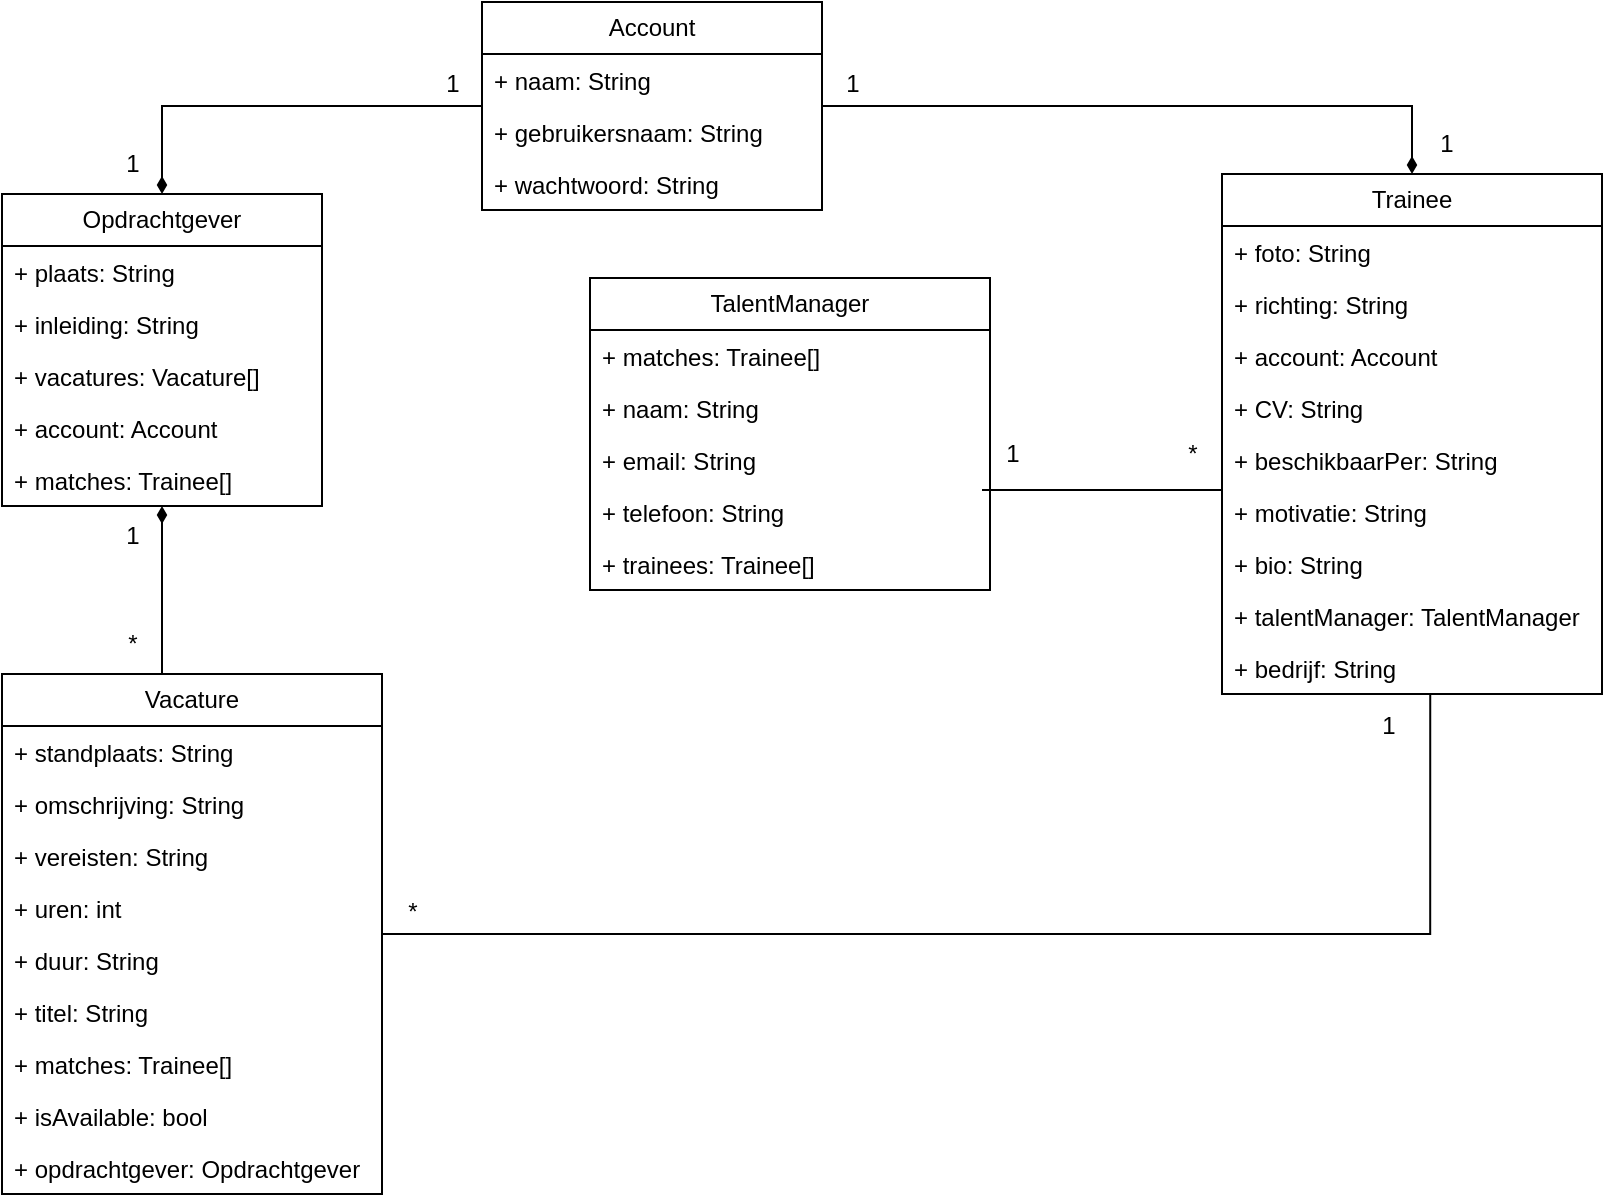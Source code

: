 <mxfile version="22.0.3" type="device">
  <diagram id="C5RBs43oDa-KdzZeNtuy" name="Team 1">
    <mxGraphModel dx="874" dy="583" grid="1" gridSize="10" guides="1" tooltips="1" connect="1" arrows="1" fold="1" page="1" pageScale="1.25" pageWidth="827" pageHeight="1169" math="0" shadow="0">
      <root>
        <mxCell id="WIyWlLk6GJQsqaUBKTNV-0" />
        <mxCell id="WIyWlLk6GJQsqaUBKTNV-1" parent="WIyWlLk6GJQsqaUBKTNV-0" />
        <mxCell id="yYezuwwzbi0cVLHB16FC-90" style="edgeStyle=orthogonalEdgeStyle;rounded=0;orthogonalLoop=1;jettySize=auto;html=1;startArrow=diamondThin;startFill=1;endArrow=none;endFill=0;" parent="WIyWlLk6GJQsqaUBKTNV-1" source="yYezuwwzbi0cVLHB16FC-20" target="yYezuwwzbi0cVLHB16FC-48" edge="1">
          <mxGeometry relative="1" as="geometry">
            <Array as="points">
              <mxPoint x="719" y="62" />
            </Array>
          </mxGeometry>
        </mxCell>
        <mxCell id="yYezuwwzbi0cVLHB16FC-20" value="Trainee" style="swimlane;fontStyle=0;childLayout=stackLayout;horizontal=1;startSize=26;fillColor=none;horizontalStack=0;resizeParent=1;resizeParentMax=0;resizeLast=0;collapsible=1;marginBottom=0;whiteSpace=wrap;html=1;" parent="WIyWlLk6GJQsqaUBKTNV-1" vertex="1">
          <mxGeometry x="624" y="96" width="190" height="260" as="geometry" />
        </mxCell>
        <mxCell id="yYezuwwzbi0cVLHB16FC-22" value="+ foto: String" style="text;strokeColor=none;fillColor=none;align=left;verticalAlign=top;spacingLeft=4;spacingRight=4;overflow=hidden;rotatable=0;points=[[0,0.5],[1,0.5]];portConstraint=eastwest;whiteSpace=wrap;html=1;" parent="yYezuwwzbi0cVLHB16FC-20" vertex="1">
          <mxGeometry y="26" width="190" height="26" as="geometry" />
        </mxCell>
        <mxCell id="yYezuwwzbi0cVLHB16FC-23" value="+ richting: String" style="text;strokeColor=none;fillColor=none;align=left;verticalAlign=top;spacingLeft=4;spacingRight=4;overflow=hidden;rotatable=0;points=[[0,0.5],[1,0.5]];portConstraint=eastwest;whiteSpace=wrap;html=1;" parent="yYezuwwzbi0cVLHB16FC-20" vertex="1">
          <mxGeometry y="52" width="190" height="26" as="geometry" />
        </mxCell>
        <mxCell id="yYezuwwzbi0cVLHB16FC-52" value="+ account: Account" style="text;strokeColor=none;fillColor=none;align=left;verticalAlign=top;spacingLeft=4;spacingRight=4;overflow=hidden;rotatable=0;points=[[0,0.5],[1,0.5]];portConstraint=eastwest;whiteSpace=wrap;html=1;" parent="yYezuwwzbi0cVLHB16FC-20" vertex="1">
          <mxGeometry y="78" width="190" height="26" as="geometry" />
        </mxCell>
        <mxCell id="yYezuwwzbi0cVLHB16FC-53" value="+ CV: String" style="text;strokeColor=none;fillColor=none;align=left;verticalAlign=top;spacingLeft=4;spacingRight=4;overflow=hidden;rotatable=0;points=[[0,0.5],[1,0.5]];portConstraint=eastwest;whiteSpace=wrap;html=1;" parent="yYezuwwzbi0cVLHB16FC-20" vertex="1">
          <mxGeometry y="104" width="190" height="26" as="geometry" />
        </mxCell>
        <mxCell id="yYezuwwzbi0cVLHB16FC-68" value="+ beschikbaarPer: String" style="text;strokeColor=none;fillColor=none;align=left;verticalAlign=top;spacingLeft=4;spacingRight=4;overflow=hidden;rotatable=0;points=[[0,0.5],[1,0.5]];portConstraint=eastwest;whiteSpace=wrap;html=1;" parent="yYezuwwzbi0cVLHB16FC-20" vertex="1">
          <mxGeometry y="130" width="190" height="26" as="geometry" />
        </mxCell>
        <mxCell id="XlJKzuzdLZNB_Ts6_cb8-73" value="+ motivatie: String" style="text;strokeColor=none;fillColor=none;align=left;verticalAlign=top;spacingLeft=4;spacingRight=4;overflow=hidden;rotatable=0;points=[[0,0.5],[1,0.5]];portConstraint=eastwest;whiteSpace=wrap;html=1;" parent="yYezuwwzbi0cVLHB16FC-20" vertex="1">
          <mxGeometry y="156" width="190" height="26" as="geometry" />
        </mxCell>
        <mxCell id="XlJKzuzdLZNB_Ts6_cb8-83" value="+ bio: String" style="text;strokeColor=none;fillColor=none;align=left;verticalAlign=top;spacingLeft=4;spacingRight=4;overflow=hidden;rotatable=0;points=[[0,0.5],[1,0.5]];portConstraint=eastwest;whiteSpace=wrap;html=1;" parent="yYezuwwzbi0cVLHB16FC-20" vertex="1">
          <mxGeometry y="182" width="190" height="26" as="geometry" />
        </mxCell>
        <mxCell id="XlJKzuzdLZNB_Ts6_cb8-90" value="+ talentManager: TalentManager" style="text;strokeColor=none;fillColor=none;align=left;verticalAlign=top;spacingLeft=4;spacingRight=4;overflow=hidden;rotatable=0;points=[[0,0.5],[1,0.5]];portConstraint=eastwest;whiteSpace=wrap;html=1;" parent="yYezuwwzbi0cVLHB16FC-20" vertex="1">
          <mxGeometry y="208" width="190" height="26" as="geometry" />
        </mxCell>
        <mxCell id="XlJKzuzdLZNB_Ts6_cb8-98" value="+ bedrijf: String" style="text;strokeColor=none;fillColor=none;align=left;verticalAlign=top;spacingLeft=4;spacingRight=4;overflow=hidden;rotatable=0;points=[[0,0.5],[1,0.5]];portConstraint=eastwest;whiteSpace=wrap;html=1;" parent="yYezuwwzbi0cVLHB16FC-20" vertex="1">
          <mxGeometry y="234" width="190" height="26" as="geometry" />
        </mxCell>
        <mxCell id="yYezuwwzbi0cVLHB16FC-89" style="edgeStyle=orthogonalEdgeStyle;rounded=0;orthogonalLoop=1;jettySize=auto;html=1;startArrow=diamondThin;startFill=1;endArrow=none;endFill=0;" parent="WIyWlLk6GJQsqaUBKTNV-1" source="yYezuwwzbi0cVLHB16FC-24" target="yYezuwwzbi0cVLHB16FC-48" edge="1">
          <mxGeometry relative="1" as="geometry">
            <Array as="points">
              <mxPoint x="94" y="62" />
            </Array>
          </mxGeometry>
        </mxCell>
        <mxCell id="XlJKzuzdLZNB_Ts6_cb8-100" style="edgeStyle=orthogonalEdgeStyle;rounded=0;orthogonalLoop=1;jettySize=auto;html=1;startArrow=diamondThin;startFill=1;endArrow=none;endFill=0;" parent="WIyWlLk6GJQsqaUBKTNV-1" source="yYezuwwzbi0cVLHB16FC-24" target="yYezuwwzbi0cVLHB16FC-40" edge="1">
          <mxGeometry relative="1" as="geometry">
            <Array as="points">
              <mxPoint x="94" y="326" />
              <mxPoint x="94" y="326" />
            </Array>
          </mxGeometry>
        </mxCell>
        <mxCell id="yYezuwwzbi0cVLHB16FC-24" value="Opdrachtgever" style="swimlane;fontStyle=0;childLayout=stackLayout;horizontal=1;startSize=26;fillColor=none;horizontalStack=0;resizeParent=1;resizeParentMax=0;resizeLast=0;collapsible=1;marginBottom=0;whiteSpace=wrap;html=1;" parent="WIyWlLk6GJQsqaUBKTNV-1" vertex="1">
          <mxGeometry x="14" y="106" width="160" height="156" as="geometry" />
        </mxCell>
        <mxCell id="yYezuwwzbi0cVLHB16FC-25" value="+ plaats: String" style="text;strokeColor=none;fillColor=none;align=left;verticalAlign=top;spacingLeft=4;spacingRight=4;overflow=hidden;rotatable=0;points=[[0,0.5],[1,0.5]];portConstraint=eastwest;whiteSpace=wrap;html=1;" parent="yYezuwwzbi0cVLHB16FC-24" vertex="1">
          <mxGeometry y="26" width="160" height="26" as="geometry" />
        </mxCell>
        <mxCell id="yYezuwwzbi0cVLHB16FC-27" value="+ inleiding: String" style="text;strokeColor=none;fillColor=none;align=left;verticalAlign=top;spacingLeft=4;spacingRight=4;overflow=hidden;rotatable=0;points=[[0,0.5],[1,0.5]];portConstraint=eastwest;whiteSpace=wrap;html=1;" parent="yYezuwwzbi0cVLHB16FC-24" vertex="1">
          <mxGeometry y="52" width="160" height="26" as="geometry" />
        </mxCell>
        <mxCell id="yYezuwwzbi0cVLHB16FC-33" value="+ vacatures: Vacature[]" style="text;strokeColor=none;fillColor=none;align=left;verticalAlign=top;spacingLeft=4;spacingRight=4;overflow=hidden;rotatable=0;points=[[0,0.5],[1,0.5]];portConstraint=eastwest;whiteSpace=wrap;html=1;" parent="yYezuwwzbi0cVLHB16FC-24" vertex="1">
          <mxGeometry y="78" width="160" height="26" as="geometry" />
        </mxCell>
        <mxCell id="yYezuwwzbi0cVLHB16FC-47" value="+ account: Account" style="text;strokeColor=none;fillColor=none;align=left;verticalAlign=top;spacingLeft=4;spacingRight=4;overflow=hidden;rotatable=0;points=[[0,0.5],[1,0.5]];portConstraint=eastwest;whiteSpace=wrap;html=1;" parent="yYezuwwzbi0cVLHB16FC-24" vertex="1">
          <mxGeometry y="104" width="160" height="26" as="geometry" />
        </mxCell>
        <mxCell id="yYezuwwzbi0cVLHB16FC-67" value="+ matches: Trainee[]" style="text;strokeColor=none;fillColor=none;align=left;verticalAlign=top;spacingLeft=4;spacingRight=4;overflow=hidden;rotatable=0;points=[[0,0.5],[1,0.5]];portConstraint=eastwest;whiteSpace=wrap;html=1;" parent="yYezuwwzbi0cVLHB16FC-24" vertex="1">
          <mxGeometry y="130" width="160" height="26" as="geometry" />
        </mxCell>
        <mxCell id="yYezuwwzbi0cVLHB16FC-40" value="Vacature" style="swimlane;fontStyle=0;childLayout=stackLayout;horizontal=1;startSize=26;fillColor=none;horizontalStack=0;resizeParent=1;resizeParentMax=0;resizeLast=0;collapsible=1;marginBottom=0;whiteSpace=wrap;html=1;" parent="WIyWlLk6GJQsqaUBKTNV-1" vertex="1">
          <mxGeometry x="14" y="346" width="190" height="260" as="geometry" />
        </mxCell>
        <mxCell id="yYezuwwzbi0cVLHB16FC-41" value="+ standplaats: String" style="text;strokeColor=none;fillColor=none;align=left;verticalAlign=top;spacingLeft=4;spacingRight=4;overflow=hidden;rotatable=0;points=[[0,0.5],[1,0.5]];portConstraint=eastwest;whiteSpace=wrap;html=1;" parent="yYezuwwzbi0cVLHB16FC-40" vertex="1">
          <mxGeometry y="26" width="190" height="26" as="geometry" />
        </mxCell>
        <mxCell id="yYezuwwzbi0cVLHB16FC-42" value="+ omschrijving: String" style="text;strokeColor=none;fillColor=none;align=left;verticalAlign=top;spacingLeft=4;spacingRight=4;overflow=hidden;rotatable=0;points=[[0,0.5],[1,0.5]];portConstraint=eastwest;whiteSpace=wrap;html=1;" parent="yYezuwwzbi0cVLHB16FC-40" vertex="1">
          <mxGeometry y="52" width="190" height="26" as="geometry" />
        </mxCell>
        <mxCell id="yYezuwwzbi0cVLHB16FC-43" value="+ vereisten: String" style="text;strokeColor=none;fillColor=none;align=left;verticalAlign=top;spacingLeft=4;spacingRight=4;overflow=hidden;rotatable=0;points=[[0,0.5],[1,0.5]];portConstraint=eastwest;whiteSpace=wrap;html=1;" parent="yYezuwwzbi0cVLHB16FC-40" vertex="1">
          <mxGeometry y="78" width="190" height="26" as="geometry" />
        </mxCell>
        <mxCell id="yYezuwwzbi0cVLHB16FC-44" value="+ uren: int" style="text;strokeColor=none;fillColor=none;align=left;verticalAlign=top;spacingLeft=4;spacingRight=4;overflow=hidden;rotatable=0;points=[[0,0.5],[1,0.5]];portConstraint=eastwest;whiteSpace=wrap;html=1;" parent="yYezuwwzbi0cVLHB16FC-40" vertex="1">
          <mxGeometry y="104" width="190" height="26" as="geometry" />
        </mxCell>
        <mxCell id="yYezuwwzbi0cVLHB16FC-45" value="+ duur: String" style="text;strokeColor=none;fillColor=none;align=left;verticalAlign=top;spacingLeft=4;spacingRight=4;overflow=hidden;rotatable=0;points=[[0,0.5],[1,0.5]];portConstraint=eastwest;whiteSpace=wrap;html=1;" parent="yYezuwwzbi0cVLHB16FC-40" vertex="1">
          <mxGeometry y="130" width="190" height="26" as="geometry" />
        </mxCell>
        <mxCell id="yYezuwwzbi0cVLHB16FC-55" value="+ titel: String" style="text;strokeColor=none;fillColor=none;align=left;verticalAlign=top;spacingLeft=4;spacingRight=4;overflow=hidden;rotatable=0;points=[[0,0.5],[1,0.5]];portConstraint=eastwest;whiteSpace=wrap;html=1;" parent="yYezuwwzbi0cVLHB16FC-40" vertex="1">
          <mxGeometry y="156" width="190" height="26" as="geometry" />
        </mxCell>
        <mxCell id="XlJKzuzdLZNB_Ts6_cb8-94" value="+ matches: Trainee[]" style="text;strokeColor=none;fillColor=none;align=left;verticalAlign=top;spacingLeft=4;spacingRight=4;overflow=hidden;rotatable=0;points=[[0,0.5],[1,0.5]];portConstraint=eastwest;whiteSpace=wrap;html=1;" parent="yYezuwwzbi0cVLHB16FC-40" vertex="1">
          <mxGeometry y="182" width="190" height="26" as="geometry" />
        </mxCell>
        <mxCell id="buu9p44S2HSi4Yms8p5z-0" value="+ isAvailable: bool" style="text;strokeColor=none;fillColor=none;align=left;verticalAlign=top;spacingLeft=4;spacingRight=4;overflow=hidden;rotatable=0;points=[[0,0.5],[1,0.5]];portConstraint=eastwest;whiteSpace=wrap;html=1;" parent="yYezuwwzbi0cVLHB16FC-40" vertex="1">
          <mxGeometry y="208" width="190" height="26" as="geometry" />
        </mxCell>
        <mxCell id="buu9p44S2HSi4Yms8p5z-1" value="+ opdrachtgever: Opdrachtgever" style="text;strokeColor=none;fillColor=none;align=left;verticalAlign=top;spacingLeft=4;spacingRight=4;overflow=hidden;rotatable=0;points=[[0,0.5],[1,0.5]];portConstraint=eastwest;whiteSpace=wrap;html=1;" parent="yYezuwwzbi0cVLHB16FC-40" vertex="1">
          <mxGeometry y="234" width="190" height="26" as="geometry" />
        </mxCell>
        <mxCell id="yYezuwwzbi0cVLHB16FC-48" value="Account" style="swimlane;fontStyle=0;childLayout=stackLayout;horizontal=1;startSize=26;fillColor=none;horizontalStack=0;resizeParent=1;resizeParentMax=0;resizeLast=0;collapsible=1;marginBottom=0;whiteSpace=wrap;html=1;" parent="WIyWlLk6GJQsqaUBKTNV-1" vertex="1">
          <mxGeometry x="254" y="10" width="170" height="104" as="geometry" />
        </mxCell>
        <mxCell id="yYezuwwzbi0cVLHB16FC-49" value="+ naam: String" style="text;strokeColor=none;fillColor=none;align=left;verticalAlign=top;spacingLeft=4;spacingRight=4;overflow=hidden;rotatable=0;points=[[0,0.5],[1,0.5]];portConstraint=eastwest;whiteSpace=wrap;html=1;" parent="yYezuwwzbi0cVLHB16FC-48" vertex="1">
          <mxGeometry y="26" width="170" height="26" as="geometry" />
        </mxCell>
        <mxCell id="yYezuwwzbi0cVLHB16FC-50" value="+ gebruikersnaam: String" style="text;strokeColor=none;fillColor=none;align=left;verticalAlign=top;spacingLeft=4;spacingRight=4;overflow=hidden;rotatable=0;points=[[0,0.5],[1,0.5]];portConstraint=eastwest;whiteSpace=wrap;html=1;" parent="yYezuwwzbi0cVLHB16FC-48" vertex="1">
          <mxGeometry y="52" width="170" height="26" as="geometry" />
        </mxCell>
        <mxCell id="yYezuwwzbi0cVLHB16FC-51" value="+ wachtwoord: String" style="text;strokeColor=none;fillColor=none;align=left;verticalAlign=top;spacingLeft=4;spacingRight=4;overflow=hidden;rotatable=0;points=[[0,0.5],[1,0.5]];portConstraint=eastwest;whiteSpace=wrap;html=1;" parent="yYezuwwzbi0cVLHB16FC-48" vertex="1">
          <mxGeometry y="78" width="170" height="26" as="geometry" />
        </mxCell>
        <mxCell id="yYezuwwzbi0cVLHB16FC-64" value="1" style="text;html=1;align=center;verticalAlign=middle;resizable=0;points=[];autosize=1;strokeColor=none;fillColor=none;" parent="WIyWlLk6GJQsqaUBKTNV-1" vertex="1">
          <mxGeometry x="424" y="36" width="30" height="30" as="geometry" />
        </mxCell>
        <mxCell id="yYezuwwzbi0cVLHB16FC-65" value="1" style="text;html=1;align=center;verticalAlign=middle;resizable=0;points=[];autosize=1;strokeColor=none;fillColor=none;" parent="WIyWlLk6GJQsqaUBKTNV-1" vertex="1">
          <mxGeometry x="224" y="36" width="30" height="30" as="geometry" />
        </mxCell>
        <mxCell id="yYezuwwzbi0cVLHB16FC-97" style="edgeStyle=orthogonalEdgeStyle;rounded=0;orthogonalLoop=1;jettySize=auto;html=1;endArrow=none;endFill=0;" parent="WIyWlLk6GJQsqaUBKTNV-1" target="yYezuwwzbi0cVLHB16FC-20" edge="1">
          <mxGeometry relative="1" as="geometry">
            <Array as="points">
              <mxPoint x="504" y="254" />
              <mxPoint x="504" y="254" />
            </Array>
            <mxPoint x="508" y="226.0" as="sourcePoint" />
          </mxGeometry>
        </mxCell>
        <mxCell id="buu9p44S2HSi4Yms8p5z-2" value="1" style="text;html=1;align=center;verticalAlign=middle;resizable=0;points=[];autosize=1;strokeColor=none;fillColor=none;" parent="WIyWlLk6GJQsqaUBKTNV-1" vertex="1">
          <mxGeometry x="504" y="221" width="30" height="30" as="geometry" />
        </mxCell>
        <mxCell id="buu9p44S2HSi4Yms8p5z-3" value="*" style="text;html=1;align=center;verticalAlign=middle;resizable=0;points=[];autosize=1;strokeColor=none;fillColor=none;" parent="WIyWlLk6GJQsqaUBKTNV-1" vertex="1">
          <mxGeometry x="594" y="221" width="30" height="30" as="geometry" />
        </mxCell>
        <mxCell id="buu9p44S2HSi4Yms8p5z-4" value="1" style="text;html=1;align=center;verticalAlign=middle;resizable=0;points=[];autosize=1;strokeColor=none;fillColor=none;" parent="WIyWlLk6GJQsqaUBKTNV-1" vertex="1">
          <mxGeometry x="721" y="66" width="30" height="30" as="geometry" />
        </mxCell>
        <mxCell id="buu9p44S2HSi4Yms8p5z-5" value="1" style="text;html=1;align=center;verticalAlign=middle;resizable=0;points=[];autosize=1;strokeColor=none;fillColor=none;" parent="WIyWlLk6GJQsqaUBKTNV-1" vertex="1">
          <mxGeometry x="64" y="76" width="30" height="30" as="geometry" />
        </mxCell>
        <mxCell id="buu9p44S2HSi4Yms8p5z-7" value="1" style="text;html=1;align=center;verticalAlign=middle;resizable=0;points=[];autosize=1;strokeColor=none;fillColor=none;" parent="WIyWlLk6GJQsqaUBKTNV-1" vertex="1">
          <mxGeometry x="692" y="357" width="30" height="30" as="geometry" />
        </mxCell>
        <mxCell id="buu9p44S2HSi4Yms8p5z-8" value="*" style="text;html=1;align=center;verticalAlign=middle;resizable=0;points=[];autosize=1;strokeColor=none;fillColor=none;" parent="WIyWlLk6GJQsqaUBKTNV-1" vertex="1">
          <mxGeometry x="204" y="450" width="30" height="30" as="geometry" />
        </mxCell>
        <mxCell id="buu9p44S2HSi4Yms8p5z-10" value="1" style="text;html=1;align=center;verticalAlign=middle;resizable=0;points=[];autosize=1;strokeColor=none;fillColor=none;" parent="WIyWlLk6GJQsqaUBKTNV-1" vertex="1">
          <mxGeometry x="64" y="262" width="30" height="30" as="geometry" />
        </mxCell>
        <mxCell id="buu9p44S2HSi4Yms8p5z-11" value="*" style="text;html=1;align=center;verticalAlign=middle;resizable=0;points=[];autosize=1;strokeColor=none;fillColor=none;" parent="WIyWlLk6GJQsqaUBKTNV-1" vertex="1">
          <mxGeometry x="64" y="316" width="30" height="30" as="geometry" />
        </mxCell>
        <mxCell id="1_S-URFQufecYZ5lQNGY-0" value="TalentManager" style="swimlane;fontStyle=0;childLayout=stackLayout;horizontal=1;startSize=26;fillColor=none;horizontalStack=0;resizeParent=1;resizeParentMax=0;resizeLast=0;collapsible=1;marginBottom=0;whiteSpace=wrap;html=1;" parent="WIyWlLk6GJQsqaUBKTNV-1" vertex="1">
          <mxGeometry x="308" y="148" width="200" height="156" as="geometry" />
        </mxCell>
        <mxCell id="1_S-URFQufecYZ5lQNGY-1" value="+ matches: Trainee[]" style="text;strokeColor=none;fillColor=none;align=left;verticalAlign=top;spacingLeft=4;spacingRight=4;overflow=hidden;rotatable=0;points=[[0,0.5],[1,0.5]];portConstraint=eastwest;whiteSpace=wrap;html=1;" parent="1_S-URFQufecYZ5lQNGY-0" vertex="1">
          <mxGeometry y="26" width="200" height="26" as="geometry" />
        </mxCell>
        <mxCell id="1_S-URFQufecYZ5lQNGY-2" value="+ naam: String" style="text;strokeColor=none;fillColor=none;align=left;verticalAlign=top;spacingLeft=4;spacingRight=4;overflow=hidden;rotatable=0;points=[[0,0.5],[1,0.5]];portConstraint=eastwest;whiteSpace=wrap;html=1;" parent="1_S-URFQufecYZ5lQNGY-0" vertex="1">
          <mxGeometry y="52" width="200" height="26" as="geometry" />
        </mxCell>
        <mxCell id="1_S-URFQufecYZ5lQNGY-3" value="+ email: String" style="text;strokeColor=none;fillColor=none;align=left;verticalAlign=top;spacingLeft=4;spacingRight=4;overflow=hidden;rotatable=0;points=[[0,0.5],[1,0.5]];portConstraint=eastwest;whiteSpace=wrap;html=1;" parent="1_S-URFQufecYZ5lQNGY-0" vertex="1">
          <mxGeometry y="78" width="200" height="26" as="geometry" />
        </mxCell>
        <mxCell id="1_S-URFQufecYZ5lQNGY-4" value="+ telefoon: String" style="text;strokeColor=none;fillColor=none;align=left;verticalAlign=top;spacingLeft=4;spacingRight=4;overflow=hidden;rotatable=0;points=[[0,0.5],[1,0.5]];portConstraint=eastwest;whiteSpace=wrap;html=1;" parent="1_S-URFQufecYZ5lQNGY-0" vertex="1">
          <mxGeometry y="104" width="200" height="26" as="geometry" />
        </mxCell>
        <mxCell id="1_S-URFQufecYZ5lQNGY-5" value="+ trainees: Trainee[]" style="text;strokeColor=none;fillColor=none;align=left;verticalAlign=top;spacingLeft=4;spacingRight=4;overflow=hidden;rotatable=0;points=[[0,0.5],[1,0.5]];portConstraint=eastwest;whiteSpace=wrap;html=1;" parent="1_S-URFQufecYZ5lQNGY-0" vertex="1">
          <mxGeometry y="130" width="200" height="26" as="geometry" />
        </mxCell>
        <mxCell id="1_S-URFQufecYZ5lQNGY-10" style="edgeStyle=orthogonalEdgeStyle;rounded=0;orthogonalLoop=1;jettySize=auto;html=1;entryX=0.548;entryY=1.017;entryDx=0;entryDy=0;entryPerimeter=0;endArrow=none;endFill=0;" parent="WIyWlLk6GJQsqaUBKTNV-1" source="yYezuwwzbi0cVLHB16FC-40" target="XlJKzuzdLZNB_Ts6_cb8-98" edge="1">
          <mxGeometry relative="1" as="geometry" />
        </mxCell>
      </root>
    </mxGraphModel>
  </diagram>
</mxfile>
